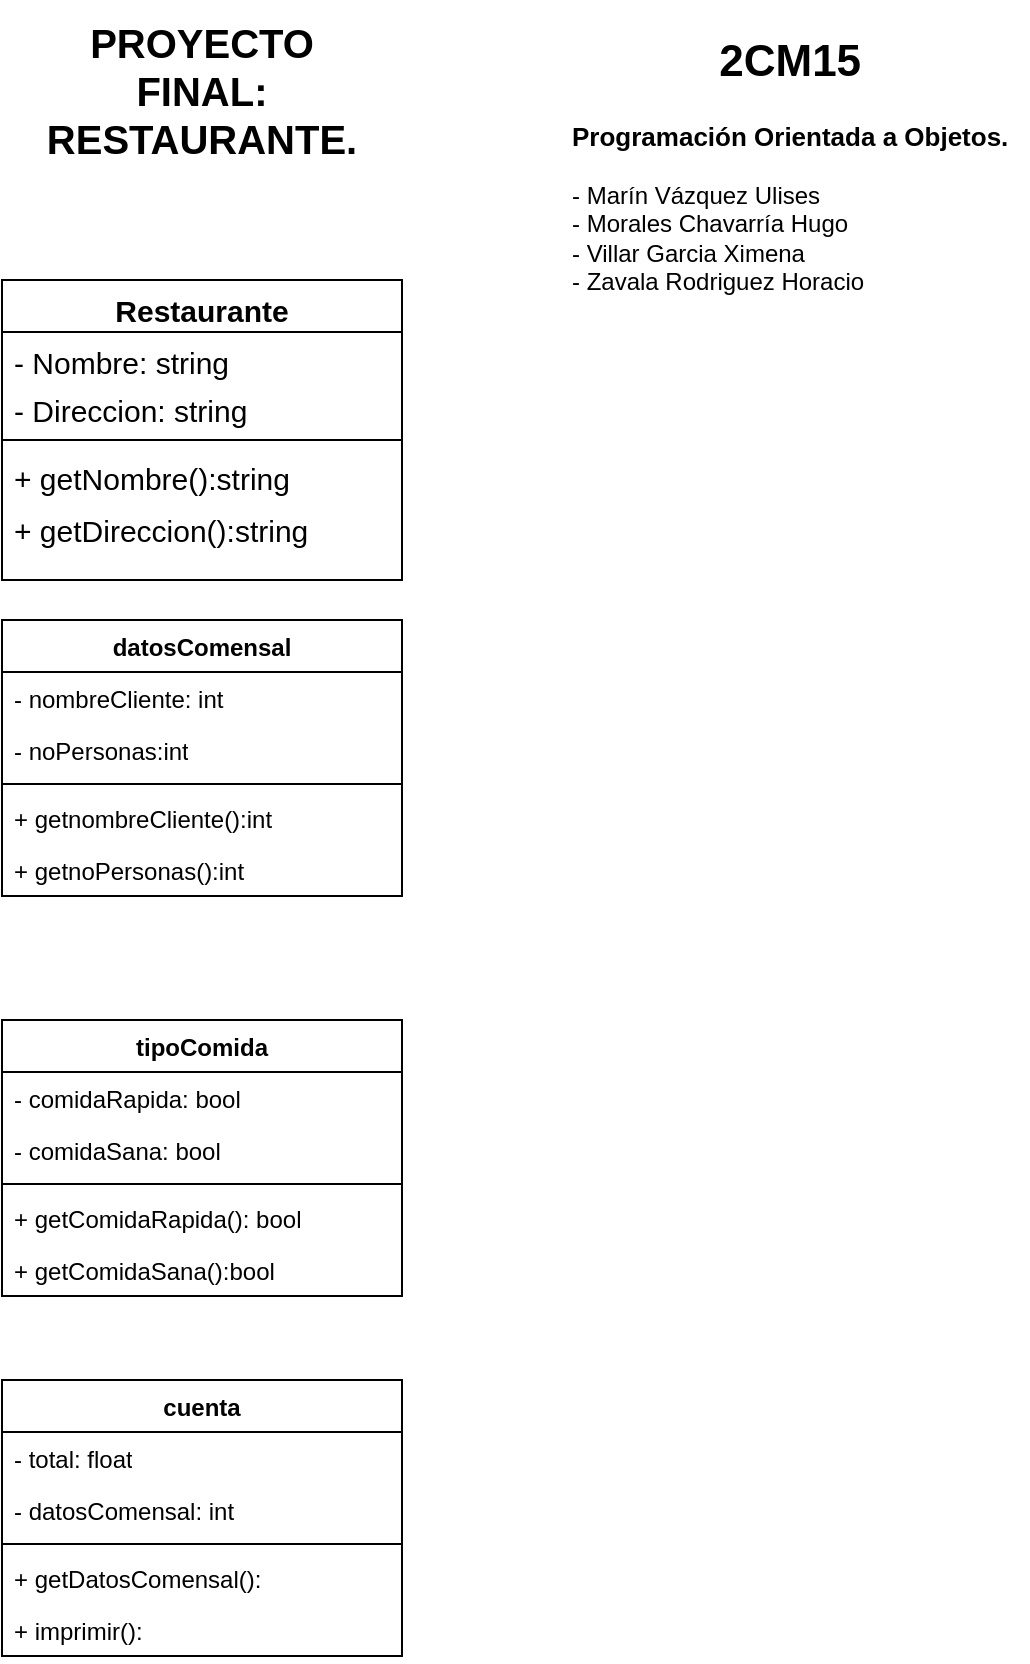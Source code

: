 <mxfile version="21.3.2" type="device">
  <diagram id="C5RBs43oDa-KdzZeNtuy" name="Page-1">
    <mxGraphModel dx="1059" dy="878" grid="1" gridSize="10" guides="1" tooltips="1" connect="1" arrows="1" fold="1" page="0" pageScale="1" pageWidth="827" pageHeight="1169" math="0" shadow="0">
      <root>
        <mxCell id="WIyWlLk6GJQsqaUBKTNV-0" />
        <mxCell id="WIyWlLk6GJQsqaUBKTNV-1" parent="WIyWlLk6GJQsqaUBKTNV-0" />
        <mxCell id="zkfFHV4jXpPFQw0GAbJ--0" value="Restaurante" style="swimlane;fontStyle=1;align=center;verticalAlign=top;childLayout=stackLayout;horizontal=1;startSize=26;horizontalStack=0;resizeParent=1;resizeLast=0;collapsible=1;marginBottom=0;rounded=0;shadow=0;strokeWidth=1;fontSize=15;" parent="WIyWlLk6GJQsqaUBKTNV-1" vertex="1">
          <mxGeometry x="320" y="10" width="200" height="150" as="geometry">
            <mxRectangle x="320" y="10" width="160" height="26" as="alternateBounds" />
          </mxGeometry>
        </mxCell>
        <mxCell id="zkfFHV4jXpPFQw0GAbJ--1" value="- Nombre: string" style="text;align=left;verticalAlign=top;spacingLeft=4;spacingRight=4;overflow=hidden;rotatable=0;points=[[0,0.5],[1,0.5]];portConstraint=eastwest;fontSize=15;" parent="zkfFHV4jXpPFQw0GAbJ--0" vertex="1">
          <mxGeometry y="26" width="200" height="24" as="geometry" />
        </mxCell>
        <mxCell id="zkfFHV4jXpPFQw0GAbJ--2" value="- Direccion: string" style="text;align=left;verticalAlign=top;spacingLeft=4;spacingRight=4;overflow=hidden;rotatable=0;points=[[0,0.5],[1,0.5]];portConstraint=eastwest;rounded=0;shadow=0;html=0;fontSize=15;" parent="zkfFHV4jXpPFQw0GAbJ--0" vertex="1">
          <mxGeometry y="50" width="200" height="26" as="geometry" />
        </mxCell>
        <mxCell id="zkfFHV4jXpPFQw0GAbJ--4" value="" style="line;html=1;strokeWidth=1;align=left;verticalAlign=middle;spacingTop=-1;spacingLeft=3;spacingRight=3;rotatable=0;labelPosition=right;points=[];portConstraint=eastwest;" parent="zkfFHV4jXpPFQw0GAbJ--0" vertex="1">
          <mxGeometry y="76" width="200" height="8" as="geometry" />
        </mxCell>
        <mxCell id="zkfFHV4jXpPFQw0GAbJ--5" value="+ getNombre():string" style="text;align=left;verticalAlign=top;spacingLeft=4;spacingRight=4;overflow=hidden;rotatable=0;points=[[0,0.5],[1,0.5]];portConstraint=eastwest;fontSize=15;" parent="zkfFHV4jXpPFQw0GAbJ--0" vertex="1">
          <mxGeometry y="84" width="200" height="26" as="geometry" />
        </mxCell>
        <mxCell id="pHS-mDxyqMFeLBvhzV8V-0" value="+ getDireccion():string" style="text;align=left;verticalAlign=top;spacingLeft=4;spacingRight=4;overflow=hidden;rotatable=0;points=[[0,0.5],[1,0.5]];portConstraint=eastwest;fontSize=15;" parent="zkfFHV4jXpPFQw0GAbJ--0" vertex="1">
          <mxGeometry y="110" width="200" height="26" as="geometry" />
        </mxCell>
        <mxCell id="pHS-mDxyqMFeLBvhzV8V-1" value="datosComensal" style="swimlane;fontStyle=1;align=center;verticalAlign=top;childLayout=stackLayout;horizontal=1;startSize=26;horizontalStack=0;resizeParent=1;resizeParentMax=0;resizeLast=0;collapsible=1;marginBottom=0;whiteSpace=wrap;html=1;" parent="WIyWlLk6GJQsqaUBKTNV-1" vertex="1">
          <mxGeometry x="320" y="180" width="200" height="138" as="geometry" />
        </mxCell>
        <mxCell id="pHS-mDxyqMFeLBvhzV8V-2" value="- nombreCliente: int" style="text;strokeColor=none;fillColor=none;align=left;verticalAlign=top;spacingLeft=4;spacingRight=4;overflow=hidden;rotatable=0;points=[[0,0.5],[1,0.5]];portConstraint=eastwest;whiteSpace=wrap;html=1;" parent="pHS-mDxyqMFeLBvhzV8V-1" vertex="1">
          <mxGeometry y="26" width="200" height="26" as="geometry" />
        </mxCell>
        <mxCell id="pHS-mDxyqMFeLBvhzV8V-5" value="- noPersonas:int" style="text;strokeColor=none;fillColor=none;align=left;verticalAlign=top;spacingLeft=4;spacingRight=4;overflow=hidden;rotatable=0;points=[[0,0.5],[1,0.5]];portConstraint=eastwest;whiteSpace=wrap;html=1;" parent="pHS-mDxyqMFeLBvhzV8V-1" vertex="1">
          <mxGeometry y="52" width="200" height="26" as="geometry" />
        </mxCell>
        <mxCell id="pHS-mDxyqMFeLBvhzV8V-3" value="" style="line;strokeWidth=1;fillColor=none;align=left;verticalAlign=middle;spacingTop=-1;spacingLeft=3;spacingRight=3;rotatable=0;labelPosition=right;points=[];portConstraint=eastwest;strokeColor=inherit;" parent="pHS-mDxyqMFeLBvhzV8V-1" vertex="1">
          <mxGeometry y="78" width="200" height="8" as="geometry" />
        </mxCell>
        <mxCell id="pHS-mDxyqMFeLBvhzV8V-4" value="+ getnombreCliente():int" style="text;strokeColor=none;fillColor=none;align=left;verticalAlign=top;spacingLeft=4;spacingRight=4;overflow=hidden;rotatable=0;points=[[0,0.5],[1,0.5]];portConstraint=eastwest;whiteSpace=wrap;html=1;" parent="pHS-mDxyqMFeLBvhzV8V-1" vertex="1">
          <mxGeometry y="86" width="200" height="26" as="geometry" />
        </mxCell>
        <mxCell id="pHS-mDxyqMFeLBvhzV8V-6" value="+ getnoPersonas():int" style="text;strokeColor=none;fillColor=none;align=left;verticalAlign=top;spacingLeft=4;spacingRight=4;overflow=hidden;rotatable=0;points=[[0,0.5],[1,0.5]];portConstraint=eastwest;whiteSpace=wrap;html=1;" parent="pHS-mDxyqMFeLBvhzV8V-1" vertex="1">
          <mxGeometry y="112" width="200" height="26" as="geometry" />
        </mxCell>
        <mxCell id="pHS-mDxyqMFeLBvhzV8V-7" value="tipoComida" style="swimlane;fontStyle=1;align=center;verticalAlign=top;childLayout=stackLayout;horizontal=1;startSize=26;horizontalStack=0;resizeParent=1;resizeParentMax=0;resizeLast=0;collapsible=1;marginBottom=0;whiteSpace=wrap;html=1;" parent="WIyWlLk6GJQsqaUBKTNV-1" vertex="1">
          <mxGeometry x="320" y="380" width="200" height="138" as="geometry" />
        </mxCell>
        <mxCell id="pHS-mDxyqMFeLBvhzV8V-8" value="- comidaRapida: bool" style="text;strokeColor=none;fillColor=none;align=left;verticalAlign=top;spacingLeft=4;spacingRight=4;overflow=hidden;rotatable=0;points=[[0,0.5],[1,0.5]];portConstraint=eastwest;whiteSpace=wrap;html=1;" parent="pHS-mDxyqMFeLBvhzV8V-7" vertex="1">
          <mxGeometry y="26" width="200" height="26" as="geometry" />
        </mxCell>
        <mxCell id="pHS-mDxyqMFeLBvhzV8V-9" value="- comidaSana: bool" style="text;strokeColor=none;fillColor=none;align=left;verticalAlign=top;spacingLeft=4;spacingRight=4;overflow=hidden;rotatable=0;points=[[0,0.5],[1,0.5]];portConstraint=eastwest;whiteSpace=wrap;html=1;" parent="pHS-mDxyqMFeLBvhzV8V-7" vertex="1">
          <mxGeometry y="52" width="200" height="26" as="geometry" />
        </mxCell>
        <mxCell id="pHS-mDxyqMFeLBvhzV8V-10" value="" style="line;strokeWidth=1;fillColor=none;align=left;verticalAlign=middle;spacingTop=-1;spacingLeft=3;spacingRight=3;rotatable=0;labelPosition=right;points=[];portConstraint=eastwest;strokeColor=inherit;" parent="pHS-mDxyqMFeLBvhzV8V-7" vertex="1">
          <mxGeometry y="78" width="200" height="8" as="geometry" />
        </mxCell>
        <mxCell id="pHS-mDxyqMFeLBvhzV8V-11" value="+ getComidaRapida(): bool" style="text;strokeColor=none;fillColor=none;align=left;verticalAlign=top;spacingLeft=4;spacingRight=4;overflow=hidden;rotatable=0;points=[[0,0.5],[1,0.5]];portConstraint=eastwest;whiteSpace=wrap;html=1;" parent="pHS-mDxyqMFeLBvhzV8V-7" vertex="1">
          <mxGeometry y="86" width="200" height="26" as="geometry" />
        </mxCell>
        <mxCell id="pHS-mDxyqMFeLBvhzV8V-12" value="+ getComidaSana():bool" style="text;strokeColor=none;fillColor=none;align=left;verticalAlign=top;spacingLeft=4;spacingRight=4;overflow=hidden;rotatable=0;points=[[0,0.5],[1,0.5]];portConstraint=eastwest;whiteSpace=wrap;html=1;" parent="pHS-mDxyqMFeLBvhzV8V-7" vertex="1">
          <mxGeometry y="112" width="200" height="26" as="geometry" />
        </mxCell>
        <mxCell id="pHS-mDxyqMFeLBvhzV8V-13" value="cuenta" style="swimlane;fontStyle=1;align=center;verticalAlign=top;childLayout=stackLayout;horizontal=1;startSize=26;horizontalStack=0;resizeParent=1;resizeParentMax=0;resizeLast=0;collapsible=1;marginBottom=0;whiteSpace=wrap;html=1;" parent="WIyWlLk6GJQsqaUBKTNV-1" vertex="1">
          <mxGeometry x="320" y="560" width="200" height="138" as="geometry" />
        </mxCell>
        <mxCell id="pHS-mDxyqMFeLBvhzV8V-14" value="- total: float" style="text;strokeColor=none;fillColor=none;align=left;verticalAlign=top;spacingLeft=4;spacingRight=4;overflow=hidden;rotatable=0;points=[[0,0.5],[1,0.5]];portConstraint=eastwest;whiteSpace=wrap;html=1;" parent="pHS-mDxyqMFeLBvhzV8V-13" vertex="1">
          <mxGeometry y="26" width="200" height="26" as="geometry" />
        </mxCell>
        <mxCell id="pHS-mDxyqMFeLBvhzV8V-15" value="- datosComensal: int" style="text;strokeColor=none;fillColor=none;align=left;verticalAlign=top;spacingLeft=4;spacingRight=4;overflow=hidden;rotatable=0;points=[[0,0.5],[1,0.5]];portConstraint=eastwest;whiteSpace=wrap;html=1;" parent="pHS-mDxyqMFeLBvhzV8V-13" vertex="1">
          <mxGeometry y="52" width="200" height="26" as="geometry" />
        </mxCell>
        <mxCell id="pHS-mDxyqMFeLBvhzV8V-16" value="" style="line;strokeWidth=1;fillColor=none;align=left;verticalAlign=middle;spacingTop=-1;spacingLeft=3;spacingRight=3;rotatable=0;labelPosition=right;points=[];portConstraint=eastwest;strokeColor=inherit;" parent="pHS-mDxyqMFeLBvhzV8V-13" vertex="1">
          <mxGeometry y="78" width="200" height="8" as="geometry" />
        </mxCell>
        <mxCell id="pHS-mDxyqMFeLBvhzV8V-17" value="+ getDatosComensal():" style="text;strokeColor=none;fillColor=none;align=left;verticalAlign=top;spacingLeft=4;spacingRight=4;overflow=hidden;rotatable=0;points=[[0,0.5],[1,0.5]];portConstraint=eastwest;whiteSpace=wrap;html=1;" parent="pHS-mDxyqMFeLBvhzV8V-13" vertex="1">
          <mxGeometry y="86" width="200" height="26" as="geometry" />
        </mxCell>
        <mxCell id="pHS-mDxyqMFeLBvhzV8V-18" value="+ imprimir():" style="text;strokeColor=none;fillColor=none;align=left;verticalAlign=top;spacingLeft=4;spacingRight=4;overflow=hidden;rotatable=0;points=[[0,0.5],[1,0.5]];portConstraint=eastwest;whiteSpace=wrap;html=1;" parent="pHS-mDxyqMFeLBvhzV8V-13" vertex="1">
          <mxGeometry y="112" width="200" height="26" as="geometry" />
        </mxCell>
        <mxCell id="srnTQ9kByEsaU45DbsW2-0" value="&lt;h1 style=&quot;text-align: center;&quot;&gt;&lt;font style=&quot;font-size: 22px;&quot;&gt;2CM15&lt;/font&gt;&lt;/h1&gt;&lt;div&gt;&lt;b&gt;&lt;font style=&quot;font-size: 13px;&quot;&gt;Programación Orientada a Objetos.&lt;/font&gt;&lt;/b&gt;&lt;/div&gt;&lt;div&gt;&lt;br&gt;&lt;/div&gt;&lt;div&gt;- Marín Vázquez Ulises&lt;/div&gt;&lt;div&gt;- Morales Chavarría Hugo&lt;/div&gt;&lt;div&gt;- Villar Garcia Ximena&lt;/div&gt;&lt;div&gt;- Zavala Rodriguez Horacio&lt;/div&gt;&lt;div&gt;&lt;br&gt;&lt;/div&gt;" style="text;html=1;strokeColor=none;fillColor=none;spacing=5;spacingTop=-20;whiteSpace=wrap;overflow=hidden;rounded=0;" parent="WIyWlLk6GJQsqaUBKTNV-1" vertex="1">
          <mxGeometry x="600" y="-120" width="233" height="190" as="geometry" />
        </mxCell>
        <mxCell id="srnTQ9kByEsaU45DbsW2-1" value="&lt;b&gt;&lt;font style=&quot;font-size: 20px;&quot;&gt;PROYECTO FINAL: RESTAURANTE.&lt;/font&gt;&lt;/b&gt;" style="text;html=1;strokeColor=none;fillColor=none;align=center;verticalAlign=middle;whiteSpace=wrap;rounded=0;" parent="WIyWlLk6GJQsqaUBKTNV-1" vertex="1">
          <mxGeometry x="390" y="-100" width="60" height="30" as="geometry" />
        </mxCell>
      </root>
    </mxGraphModel>
  </diagram>
</mxfile>
